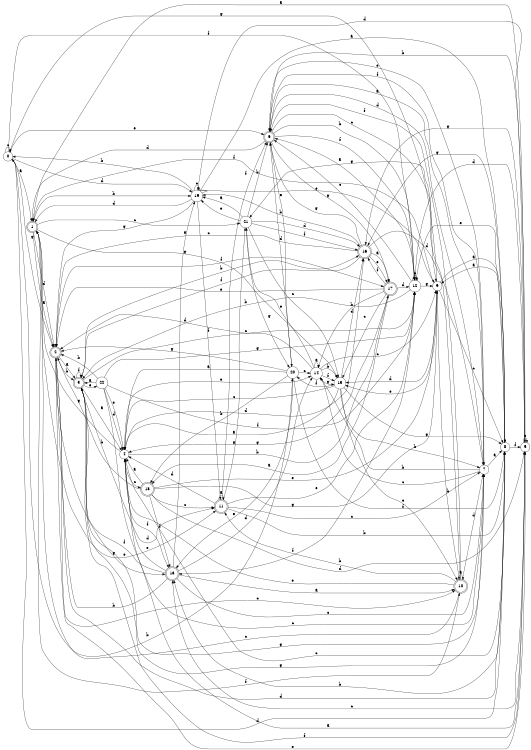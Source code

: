 digraph n19_3 {
__start0 [label="" shape="none"];

rankdir=LR;
size="8,5";

s0 [style="filled", color="black", fillcolor="white" shape="circle", label="0"];
s1 [style="rounded,filled", color="black", fillcolor="white" shape="doublecircle", label="1"];
s2 [style="rounded,filled", color="black", fillcolor="white" shape="doublecircle", label="2"];
s3 [style="rounded,filled", color="black", fillcolor="white" shape="doublecircle", label="3"];
s4 [style="filled", color="black", fillcolor="white" shape="circle", label="4"];
s5 [style="filled", color="black", fillcolor="white" shape="circle", label="5"];
s6 [style="rounded,filled", color="black", fillcolor="white" shape="doublecircle", label="6"];
s7 [style="filled", color="black", fillcolor="white" shape="circle", label="7"];
s8 [style="filled", color="black", fillcolor="white" shape="circle", label="8"];
s9 [style="filled", color="black", fillcolor="white" shape="circle", label="9"];
s10 [style="rounded,filled", color="black", fillcolor="white" shape="doublecircle", label="10"];
s11 [style="rounded,filled", color="black", fillcolor="white" shape="doublecircle", label="11"];
s12 [style="filled", color="black", fillcolor="white" shape="circle", label="12"];
s13 [style="rounded,filled", color="black", fillcolor="white" shape="doublecircle", label="13"];
s14 [style="filled", color="black", fillcolor="white" shape="circle", label="14"];
s15 [style="filled", color="black", fillcolor="white" shape="circle", label="15"];
s16 [style="rounded,filled", color="black", fillcolor="white" shape="doublecircle", label="16"];
s17 [style="rounded,filled", color="black", fillcolor="white" shape="doublecircle", label="17"];
s18 [style="rounded,filled", color="black", fillcolor="white" shape="doublecircle", label="18"];
s19 [style="filled", color="black", fillcolor="white" shape="circle", label="19"];
s20 [style="filled", color="black", fillcolor="white" shape="circle", label="20"];
s21 [style="filled", color="black", fillcolor="white" shape="circle", label="21"];
s22 [style="filled", color="black", fillcolor="white" shape="circle", label="22"];
s0 -> s1 [label="a"];
s0 -> s20 [label="b"];
s0 -> s0 [label="c"];
s0 -> s19 [label="d"];
s0 -> s6 [label="e"];
s0 -> s12 [label="f"];
s0 -> s2 [label="g"];
s1 -> s2 [label="a"];
s1 -> s19 [label="b"];
s1 -> s21 [label="c"];
s1 -> s2 [label="d"];
s1 -> s11 [label="e"];
s1 -> s10 [label="f"];
s1 -> s15 [label="g"];
s2 -> s3 [label="a"];
s2 -> s3 [label="b"];
s2 -> s10 [label="c"];
s2 -> s8 [label="d"];
s2 -> s5 [label="e"];
s2 -> s17 [label="f"];
s2 -> s13 [label="g"];
s3 -> s4 [label="a"];
s3 -> s16 [label="b"];
s3 -> s12 [label="c"];
s3 -> s11 [label="d"];
s3 -> s22 [label="e"];
s3 -> s3 [label="f"];
s3 -> s7 [label="g"];
s4 -> s5 [label="a"];
s4 -> s17 [label="b"];
s4 -> s18 [label="c"];
s4 -> s16 [label="d"];
s4 -> s14 [label="e"];
s4 -> s13 [label="f"];
s4 -> s1 [label="g"];
s5 -> s1 [label="a"];
s5 -> s6 [label="b"];
s5 -> s13 [label="c"];
s5 -> s19 [label="d"];
s5 -> s5 [label="e"];
s5 -> s3 [label="f"];
s5 -> s16 [label="g"];
s6 -> s7 [label="a"];
s6 -> s12 [label="b"];
s6 -> s9 [label="c"];
s6 -> s1 [label="d"];
s6 -> s20 [label="e"];
s6 -> s12 [label="f"];
s6 -> s17 [label="g"];
s7 -> s8 [label="a"];
s7 -> s14 [label="b"];
s7 -> s14 [label="c"];
s7 -> s6 [label="d"];
s7 -> s6 [label="e"];
s7 -> s6 [label="f"];
s7 -> s3 [label="g"];
s8 -> s9 [label="a"];
s8 -> s13 [label="b"];
s8 -> s4 [label="c"];
s8 -> s0 [label="d"];
s8 -> s12 [label="e"];
s8 -> s5 [label="f"];
s8 -> s16 [label="g"];
s9 -> s8 [label="a"];
s9 -> s10 [label="b"];
s9 -> s8 [label="c"];
s9 -> s15 [label="d"];
s9 -> s15 [label="e"];
s9 -> s1 [label="f"];
s9 -> s0 [label="g"];
s10 -> s10 [label="a"];
s10 -> s11 [label="b"];
s10 -> s1 [label="c"];
s10 -> s7 [label="d"];
s10 -> s4 [label="e"];
s10 -> s6 [label="f"];
s10 -> s21 [label="g"];
s11 -> s11 [label="a"];
s11 -> s8 [label="b"];
s11 -> s7 [label="c"];
s11 -> s4 [label="d"];
s11 -> s12 [label="e"];
s11 -> s6 [label="f"];
s11 -> s21 [label="g"];
s12 -> s6 [label="a"];
s12 -> s3 [label="b"];
s12 -> s6 [label="c"];
s12 -> s5 [label="d"];
s12 -> s12 [label="e"];
s12 -> s13 [label="f"];
s12 -> s9 [label="g"];
s13 -> s10 [label="a"];
s13 -> s2 [label="b"];
s13 -> s7 [label="c"];
s13 -> s14 [label="d"];
s13 -> s4 [label="e"];
s13 -> s3 [label="f"];
s13 -> s19 [label="g"];
s14 -> s14 [label="a"];
s14 -> s15 [label="b"];
s14 -> s9 [label="c"];
s14 -> s2 [label="d"];
s14 -> s21 [label="e"];
s14 -> s15 [label="f"];
s14 -> s15 [label="g"];
s15 -> s4 [label="a"];
s15 -> s7 [label="b"];
s15 -> s4 [label="c"];
s15 -> s16 [label="d"];
s15 -> s10 [label="e"];
s15 -> s20 [label="f"];
s15 -> s8 [label="g"];
s16 -> s17 [label="a"];
s16 -> s19 [label="b"];
s16 -> s2 [label="c"];
s16 -> s7 [label="d"];
s16 -> s17 [label="e"];
s16 -> s3 [label="f"];
s16 -> s6 [label="g"];
s17 -> s18 [label="a"];
s17 -> s14 [label="b"];
s17 -> s15 [label="c"];
s17 -> s12 [label="d"];
s17 -> s2 [label="e"];
s17 -> s16 [label="f"];
s17 -> s4 [label="g"];
s18 -> s4 [label="a"];
s18 -> s2 [label="b"];
s18 -> s11 [label="c"];
s18 -> s5 [label="d"];
s18 -> s9 [label="e"];
s18 -> s13 [label="f"];
s18 -> s9 [label="g"];
s19 -> s8 [label="a"];
s19 -> s0 [label="b"];
s19 -> s19 [label="c"];
s19 -> s1 [label="d"];
s19 -> s9 [label="e"];
s19 -> s11 [label="f"];
s19 -> s2 [label="g"];
s20 -> s4 [label="a"];
s20 -> s18 [label="b"];
s20 -> s14 [label="c"];
s20 -> s6 [label="d"];
s20 -> s13 [label="e"];
s20 -> s8 [label="f"];
s20 -> s2 [label="g"];
s21 -> s19 [label="a"];
s21 -> s6 [label="b"];
s21 -> s15 [label="c"];
s21 -> s16 [label="d"];
s21 -> s19 [label="e"];
s21 -> s16 [label="f"];
s21 -> s20 [label="g"];
s22 -> s3 [label="a"];
s22 -> s2 [label="b"];
s22 -> s7 [label="c"];
s22 -> s4 [label="d"];
s22 -> s4 [label="e"];
s22 -> s12 [label="f"];
s22 -> s12 [label="g"];

}